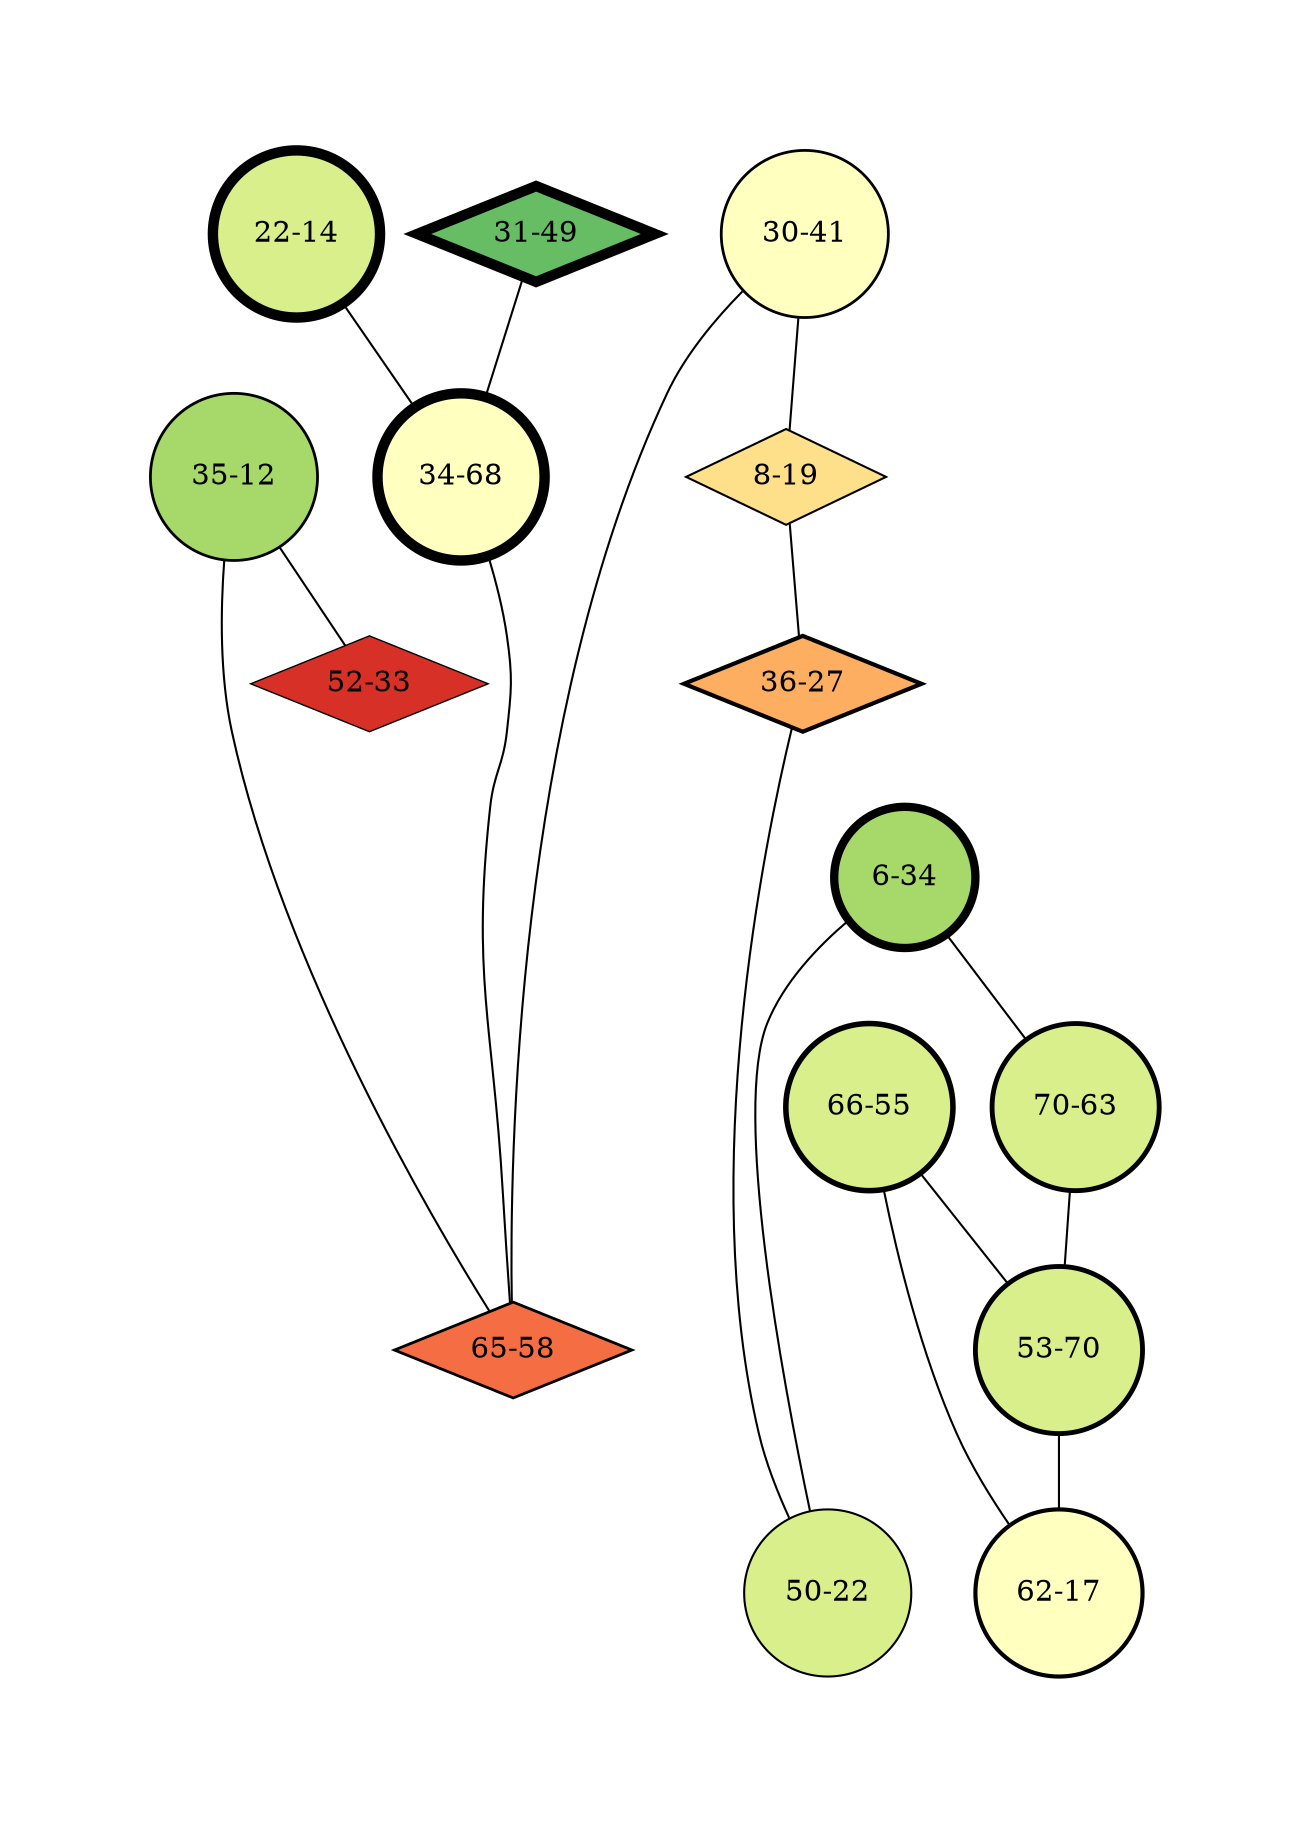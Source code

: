 strict graph G {
labelloc=b;
ratio=auto;
pad="1.0";
node [width="0.3", shape=circle, height="0.3", style=filled, label=""];
0 [xCoordinate="49.0", appears_in_slice=15, yCoordinate="31.0", level=child, colorscheme=rdylgn11, child_of="assemblage-34-37", short_label="31-49", label="31-49", shape=diamond, fillcolor=9, size="312.263661735", parent_node="assemblage-34-37", id=0, penwidth="5.0"];
1 [xCoordinate="34.0", appears_in_slice=12, yCoordinate="6.0", level=grandchild, colorscheme=rdylgn11, child_of="assemblage-23-47", short_label="6-34", label="6-34", shape=circle, fillcolor=8, size="342.678102186", parent_node="assemblage-60-3", id=1, penwidth="4.0"];
2 [xCoordinate="14.0", appears_in_slice=15, yCoordinate="22.0", level=grandchild, colorscheme=rdylgn11, child_of="assemblage-64-39", short_label="22-14", label="22-14", shape=circle, fillcolor=7, size="312.263661735", parent_node="assemblage-45-49", id=2, penwidth="5.0"];
3 [xCoordinate="68.0", appears_in_slice=15, yCoordinate="34.0", level=grandchild, colorscheme=rdylgn11, child_of="assemblage-23-55", short_label="34-68", label="34-68", shape=circle, fillcolor=6, size="312.263661735", parent_node="assemblage-28-29", id=3, penwidth="5.0"];
4 [xCoordinate="41.0", appears_in_slice=4, yCoordinate="30.0", level=grandchild, colorscheme=rdylgn11, child_of="assemblage-23-55", short_label="30-41", label="30-41", shape=circle, fillcolor=6, size="619.755402642", parent_node="assemblage-63-56", id=4, penwidth="1.33333333333"];
5 [xCoordinate="19.0", appears_in_slice=3, yCoordinate="8.0", level=child, colorscheme=rdylgn11, child_of="assemblage-57-46", short_label="8-19", label="8-19", shape=diamond, fillcolor=5, size="668.278670854", parent_node="assemblage-57-46", id=5, penwidth="1.0"];
6 [xCoordinate="12.0", appears_in_slice=4, yCoordinate="35.0", level=grandchild, colorscheme=rdylgn11, child_of="assemblage-23-47", short_label="35-12", label="35-12", shape=circle, fillcolor=8, size="283.247586364", parent_node="assemblage-34-7", id=9, penwidth="1.33333333333"];
7 [xCoordinate="55.0", appears_in_slice=8, yCoordinate="66.0", level=grandchild, colorscheme=rdylgn11, child_of="assemblage-64-39", short_label="66-55", label="66-55", shape=circle, fillcolor=7, size="255.909549086", parent_node="assemblage-60-48", id=7, penwidth="2.66666666667"];
8 [xCoordinate="63.0", appears_in_slice=7, yCoordinate="70.0", level=grandchild, colorscheme=rdylgn11, child_of="assemblage-64-39", short_label="70-63", label="70-63", shape=circle, fillcolor=7, size="280.791707695", parent_node="assemblage-68-63", id=8, penwidth="2.33333333333"];
9 [xCoordinate="70.0", appears_in_slice=7, yCoordinate="53.0", level=grandchild, colorscheme=rdylgn11, child_of="assemblage-64-39", short_label="53-70", label="53-70", shape=circle, fillcolor=7, size="1482.31068176", parent_node="assemblage-68-63", id=6, penwidth="2.33333333333"];
10 [xCoordinate="27.0", appears_in_slice=6, yCoordinate="36.0", level=child, colorscheme=rdylgn11, child_of="assemblage-10-43", short_label="36-27", label="36-27", shape=diamond, fillcolor=4, size="593.116547903", parent_node="assemblage-10-43", id=13, penwidth="2.0"];
11 [xCoordinate="22.0", appears_in_slice=3, yCoordinate="50.0", level=grandchild, colorscheme=rdylgn11, child_of="assemblage-64-39", short_label="50-22", label="50-22", shape=circle, fillcolor=7, size="385.03108449", parent_node="assemblage-68-51", id=11, penwidth="1.0"];
12 [xCoordinate="58.0", appears_in_slice=4, yCoordinate="65.0", level=child, colorscheme=rdylgn11, child_of="assemblage-58-16", short_label="65-58", label="65-58", shape=diamond, fillcolor=3, size="932.080242849", parent_node="assemblage-58-16", id=12, penwidth="1.33333333333"];
13 [xCoordinate="17.0", appears_in_slice=6, yCoordinate="62.0", level=grandchild, colorscheme=rdylgn11, child_of="assemblage-23-55", short_label="62-17", label="62-17", shape=circle, fillcolor=6, size="312.324840208", parent_node="assemblage-38-25", id=10, penwidth="2.0"];
14 [xCoordinate="33.0", appears_in_slice=2, yCoordinate="52.0", level=child, colorscheme=rdylgn11, child_of="assemblage-57-46", short_label="52-33", label="52-33", shape=diamond, fillcolor=2, size="407.684598757", parent_node="assemblage-57-46", id=14, penwidth="0.666666666667"];
0 -- 3  [inverseweight="1.22371548781", weight="0.817183413926"];
1 -- 8  [inverseweight="519.331792222", weight="0.00192555128528"];
1 -- 11  [inverseweight="103.291450201", weight="0.00968134340308"];
2 -- 3  [inverseweight="1.20641874572", weight="0.828899586939"];
3 -- 12  [inverseweight="5.87654893431", weight="0.170167901464"];
4 -- 12  [inverseweight="87.7844119726", weight="0.0113915440968"];
4 -- 5  [inverseweight="23.6902150659", weight="0.0422115205463"];
5 -- 10  [inverseweight="22.2010650766", weight="0.0450428840486"];
6 -- 12  [inverseweight="4.32126887322", weight="0.231413510554"];
6 -- 14  [inverseweight="17.2464550455", weight="0.0579829302523"];
7 -- 9  [inverseweight="37924.8309323", weight="2.63679487928e-05"];
7 -- 13  [inverseweight=1000000000000, weight="1e-12"];
8 -- 9  [inverseweight="29301.4406957", weight="3.41280147412e-05"];
9 -- 13  [inverseweight="37924.8309323", weight="2.63679487928e-05"];
10 -- 11  [inverseweight="69.7931634812", weight="0.0143280509168"];
}
